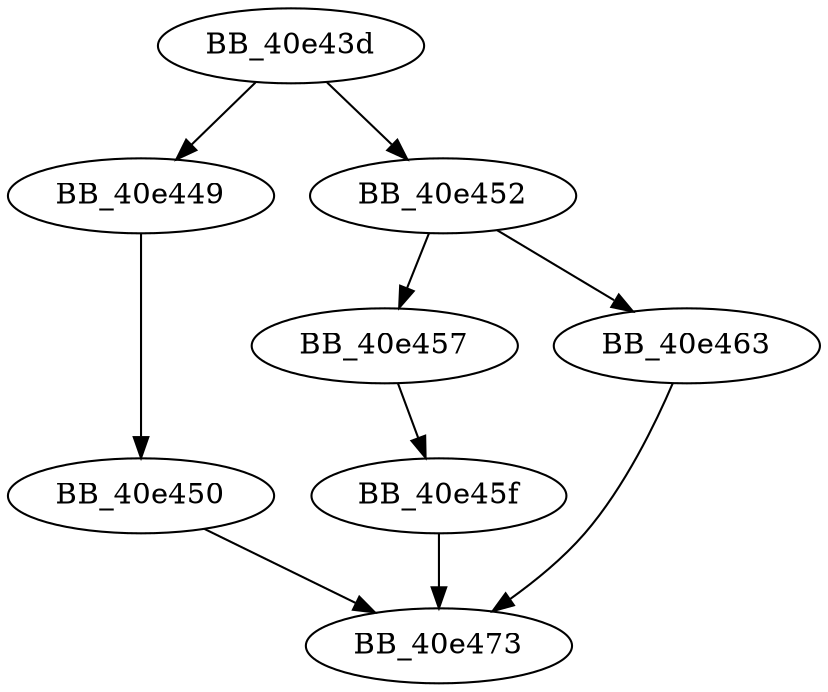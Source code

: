 DiGraph sub_40E43D{
BB_40e43d->BB_40e449
BB_40e43d->BB_40e452
BB_40e449->BB_40e450
BB_40e450->BB_40e473
BB_40e452->BB_40e457
BB_40e452->BB_40e463
BB_40e457->BB_40e45f
BB_40e45f->BB_40e473
BB_40e463->BB_40e473
}
